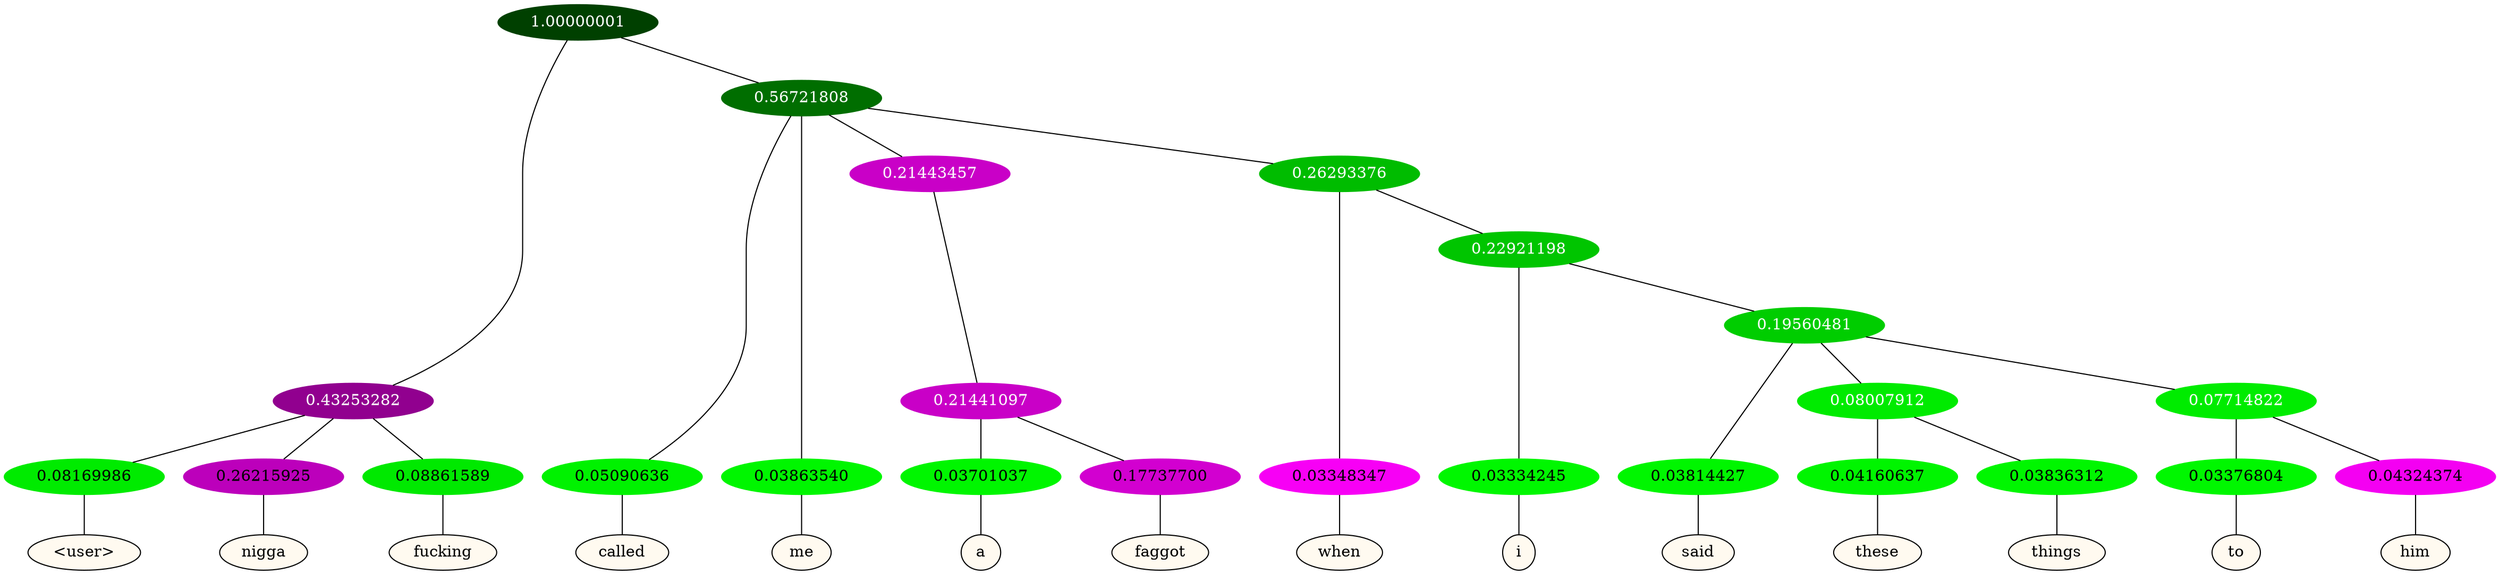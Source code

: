 graph {
	node [format=png height=0.15 nodesep=0.001 ordering=out overlap=prism overlap_scaling=0.01 ranksep=0.001 ratio=0.2 style=filled width=0.15]
	{
		rank=same
		a_w_3 [label="\<user\>" color=black fillcolor=floralwhite style="filled,solid"]
		a_w_4 [label=nigga color=black fillcolor=floralwhite style="filled,solid"]
		a_w_5 [label=fucking color=black fillcolor=floralwhite style="filled,solid"]
		a_w_6 [label=called color=black fillcolor=floralwhite style="filled,solid"]
		a_w_7 [label=me color=black fillcolor=floralwhite style="filled,solid"]
		a_w_13 [label=a color=black fillcolor=floralwhite style="filled,solid"]
		a_w_14 [label=faggot color=black fillcolor=floralwhite style="filled,solid"]
		a_w_11 [label=when color=black fillcolor=floralwhite style="filled,solid"]
		a_w_15 [label=i color=black fillcolor=floralwhite style="filled,solid"]
		a_w_17 [label=said color=black fillcolor=floralwhite style="filled,solid"]
		a_w_20 [label=these color=black fillcolor=floralwhite style="filled,solid"]
		a_w_21 [label=things color=black fillcolor=floralwhite style="filled,solid"]
		a_w_22 [label=to color=black fillcolor=floralwhite style="filled,solid"]
		a_w_23 [label=him color=black fillcolor=floralwhite style="filled,solid"]
	}
	a_n_3 -- a_w_3
	a_n_4 -- a_w_4
	a_n_5 -- a_w_5
	a_n_6 -- a_w_6
	a_n_7 -- a_w_7
	a_n_13 -- a_w_13
	a_n_14 -- a_w_14
	a_n_11 -- a_w_11
	a_n_15 -- a_w_15
	a_n_17 -- a_w_17
	a_n_20 -- a_w_20
	a_n_21 -- a_w_21
	a_n_22 -- a_w_22
	a_n_23 -- a_w_23
	{
		rank=same
		a_n_3 [label=0.08169986 color="0.334 1.000 0.918" fontcolor=black]
		a_n_4 [label=0.26215925 color="0.835 1.000 0.738" fontcolor=black]
		a_n_5 [label=0.08861589 color="0.334 1.000 0.911" fontcolor=black]
		a_n_6 [label=0.05090636 color="0.334 1.000 0.949" fontcolor=black]
		a_n_7 [label=0.03863540 color="0.334 1.000 0.961" fontcolor=black]
		a_n_13 [label=0.03701037 color="0.334 1.000 0.963" fontcolor=black]
		a_n_14 [label=0.17737700 color="0.835 1.000 0.823" fontcolor=black]
		a_n_11 [label=0.03348347 color="0.835 1.000 0.967" fontcolor=black]
		a_n_15 [label=0.03334245 color="0.334 1.000 0.967" fontcolor=black]
		a_n_17 [label=0.03814427 color="0.334 1.000 0.962" fontcolor=black]
		a_n_20 [label=0.04160637 color="0.334 1.000 0.958" fontcolor=black]
		a_n_21 [label=0.03836312 color="0.334 1.000 0.962" fontcolor=black]
		a_n_22 [label=0.03376804 color="0.334 1.000 0.966" fontcolor=black]
		a_n_23 [label=0.04324374 color="0.835 1.000 0.957" fontcolor=black]
	}
	a_n_0 [label=1.00000001 color="0.334 1.000 0.250" fontcolor=grey99]
	a_n_1 [label=0.43253282 color="0.835 1.000 0.567" fontcolor=grey99]
	a_n_0 -- a_n_1
	a_n_2 [label=0.56721808 color="0.334 1.000 0.433" fontcolor=grey99]
	a_n_0 -- a_n_2
	a_n_1 -- a_n_3
	a_n_1 -- a_n_4
	a_n_1 -- a_n_5
	a_n_2 -- a_n_6
	a_n_2 -- a_n_7
	a_n_8 [label=0.21443457 color="0.835 1.000 0.786" fontcolor=grey99]
	a_n_2 -- a_n_8
	a_n_9 [label=0.26293376 color="0.334 1.000 0.737" fontcolor=grey99]
	a_n_2 -- a_n_9
	a_n_10 [label=0.21441097 color="0.835 1.000 0.786" fontcolor=grey99]
	a_n_8 -- a_n_10
	a_n_9 -- a_n_11
	a_n_12 [label=0.22921198 color="0.334 1.000 0.771" fontcolor=grey99]
	a_n_9 -- a_n_12
	a_n_10 -- a_n_13
	a_n_10 -- a_n_14
	a_n_12 -- a_n_15
	a_n_16 [label=0.19560481 color="0.334 1.000 0.804" fontcolor=grey99]
	a_n_12 -- a_n_16
	a_n_16 -- a_n_17
	a_n_18 [label=0.08007912 color="0.334 1.000 0.920" fontcolor=grey99]
	a_n_16 -- a_n_18
	a_n_19 [label=0.07714822 color="0.334 1.000 0.923" fontcolor=grey99]
	a_n_16 -- a_n_19
	a_n_18 -- a_n_20
	a_n_18 -- a_n_21
	a_n_19 -- a_n_22
	a_n_19 -- a_n_23
}
